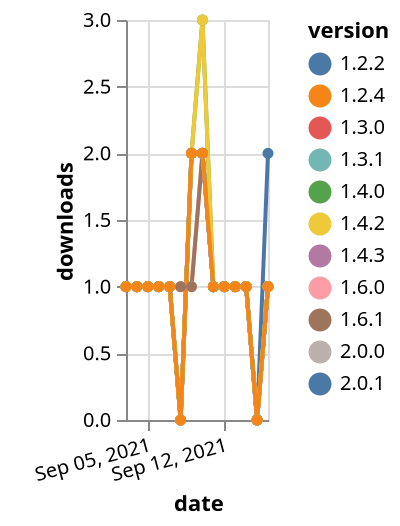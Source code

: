 {"$schema": "https://vega.github.io/schema/vega-lite/v5.json", "description": "A simple bar chart with embedded data.", "data": {"values": [{"date": "2021-09-03", "total": 161, "delta": 1, "version": "1.6.0"}, {"date": "2021-09-04", "total": 162, "delta": 1, "version": "1.6.0"}, {"date": "2021-09-05", "total": 163, "delta": 1, "version": "1.6.0"}, {"date": "2021-09-06", "total": 164, "delta": 1, "version": "1.6.0"}, {"date": "2021-09-07", "total": 165, "delta": 1, "version": "1.6.0"}, {"date": "2021-09-08", "total": 166, "delta": 1, "version": "1.6.0"}, {"date": "2021-09-09", "total": 167, "delta": 1, "version": "1.6.0"}, {"date": "2021-09-10", "total": 169, "delta": 2, "version": "1.6.0"}, {"date": "2021-09-11", "total": 170, "delta": 1, "version": "1.6.0"}, {"date": "2021-09-12", "total": 171, "delta": 1, "version": "1.6.0"}, {"date": "2021-09-13", "total": 172, "delta": 1, "version": "1.6.0"}, {"date": "2021-09-14", "total": 173, "delta": 1, "version": "1.6.0"}, {"date": "2021-09-15", "total": 173, "delta": 0, "version": "1.6.0"}, {"date": "2021-09-16", "total": 174, "delta": 1, "version": "1.6.0"}, {"date": "2021-09-03", "total": 199, "delta": 1, "version": "1.6.1"}, {"date": "2021-09-04", "total": 200, "delta": 1, "version": "1.6.1"}, {"date": "2021-09-05", "total": 201, "delta": 1, "version": "1.6.1"}, {"date": "2021-09-06", "total": 202, "delta": 1, "version": "1.6.1"}, {"date": "2021-09-07", "total": 203, "delta": 1, "version": "1.6.1"}, {"date": "2021-09-08", "total": 204, "delta": 1, "version": "1.6.1"}, {"date": "2021-09-09", "total": 205, "delta": 1, "version": "1.6.1"}, {"date": "2021-09-10", "total": 207, "delta": 2, "version": "1.6.1"}, {"date": "2021-09-11", "total": 208, "delta": 1, "version": "1.6.1"}, {"date": "2021-09-12", "total": 209, "delta": 1, "version": "1.6.1"}, {"date": "2021-09-13", "total": 210, "delta": 1, "version": "1.6.1"}, {"date": "2021-09-14", "total": 211, "delta": 1, "version": "1.6.1"}, {"date": "2021-09-15", "total": 211, "delta": 0, "version": "1.6.1"}, {"date": "2021-09-16", "total": 212, "delta": 1, "version": "1.6.1"}, {"date": "2021-09-03", "total": 177, "delta": 1, "version": "1.3.0"}, {"date": "2021-09-04", "total": 178, "delta": 1, "version": "1.3.0"}, {"date": "2021-09-05", "total": 179, "delta": 1, "version": "1.3.0"}, {"date": "2021-09-06", "total": 180, "delta": 1, "version": "1.3.0"}, {"date": "2021-09-07", "total": 181, "delta": 1, "version": "1.3.0"}, {"date": "2021-09-08", "total": 181, "delta": 0, "version": "1.3.0"}, {"date": "2021-09-09", "total": 183, "delta": 2, "version": "1.3.0"}, {"date": "2021-09-10", "total": 185, "delta": 2, "version": "1.3.0"}, {"date": "2021-09-11", "total": 186, "delta": 1, "version": "1.3.0"}, {"date": "2021-09-12", "total": 187, "delta": 1, "version": "1.3.0"}, {"date": "2021-09-13", "total": 188, "delta": 1, "version": "1.3.0"}, {"date": "2021-09-14", "total": 189, "delta": 1, "version": "1.3.0"}, {"date": "2021-09-15", "total": 189, "delta": 0, "version": "1.3.0"}, {"date": "2021-09-16", "total": 190, "delta": 1, "version": "1.3.0"}, {"date": "2021-09-03", "total": 325, "delta": 1, "version": "1.2.2"}, {"date": "2021-09-04", "total": 326, "delta": 1, "version": "1.2.2"}, {"date": "2021-09-05", "total": 327, "delta": 1, "version": "1.2.2"}, {"date": "2021-09-06", "total": 328, "delta": 1, "version": "1.2.2"}, {"date": "2021-09-07", "total": 329, "delta": 1, "version": "1.2.2"}, {"date": "2021-09-08", "total": 329, "delta": 0, "version": "1.2.2"}, {"date": "2021-09-09", "total": 331, "delta": 2, "version": "1.2.2"}, {"date": "2021-09-10", "total": 333, "delta": 2, "version": "1.2.2"}, {"date": "2021-09-11", "total": 334, "delta": 1, "version": "1.2.2"}, {"date": "2021-09-12", "total": 335, "delta": 1, "version": "1.2.2"}, {"date": "2021-09-13", "total": 336, "delta": 1, "version": "1.2.2"}, {"date": "2021-09-14", "total": 337, "delta": 1, "version": "1.2.2"}, {"date": "2021-09-15", "total": 337, "delta": 0, "version": "1.2.2"}, {"date": "2021-09-16", "total": 338, "delta": 1, "version": "1.2.2"}, {"date": "2021-09-03", "total": 162, "delta": 1, "version": "2.0.1"}, {"date": "2021-09-04", "total": 163, "delta": 1, "version": "2.0.1"}, {"date": "2021-09-05", "total": 164, "delta": 1, "version": "2.0.1"}, {"date": "2021-09-06", "total": 165, "delta": 1, "version": "2.0.1"}, {"date": "2021-09-07", "total": 166, "delta": 1, "version": "2.0.1"}, {"date": "2021-09-08", "total": 166, "delta": 0, "version": "2.0.1"}, {"date": "2021-09-09", "total": 168, "delta": 2, "version": "2.0.1"}, {"date": "2021-09-10", "total": 170, "delta": 2, "version": "2.0.1"}, {"date": "2021-09-11", "total": 171, "delta": 1, "version": "2.0.1"}, {"date": "2021-09-12", "total": 172, "delta": 1, "version": "2.0.1"}, {"date": "2021-09-13", "total": 173, "delta": 1, "version": "2.0.1"}, {"date": "2021-09-14", "total": 174, "delta": 1, "version": "2.0.1"}, {"date": "2021-09-15", "total": 174, "delta": 0, "version": "2.0.1"}, {"date": "2021-09-16", "total": 176, "delta": 2, "version": "2.0.1"}, {"date": "2021-09-03", "total": 688, "delta": 1, "version": "1.4.3"}, {"date": "2021-09-04", "total": 689, "delta": 1, "version": "1.4.3"}, {"date": "2021-09-05", "total": 690, "delta": 1, "version": "1.4.3"}, {"date": "2021-09-06", "total": 691, "delta": 1, "version": "1.4.3"}, {"date": "2021-09-07", "total": 692, "delta": 1, "version": "1.4.3"}, {"date": "2021-09-08", "total": 692, "delta": 0, "version": "1.4.3"}, {"date": "2021-09-09", "total": 694, "delta": 2, "version": "1.4.3"}, {"date": "2021-09-10", "total": 696, "delta": 2, "version": "1.4.3"}, {"date": "2021-09-11", "total": 697, "delta": 1, "version": "1.4.3"}, {"date": "2021-09-12", "total": 698, "delta": 1, "version": "1.4.3"}, {"date": "2021-09-13", "total": 699, "delta": 1, "version": "1.4.3"}, {"date": "2021-09-14", "total": 700, "delta": 1, "version": "1.4.3"}, {"date": "2021-09-15", "total": 700, "delta": 0, "version": "1.4.3"}, {"date": "2021-09-16", "total": 701, "delta": 1, "version": "1.4.3"}, {"date": "2021-09-03", "total": 181, "delta": 1, "version": "1.3.1"}, {"date": "2021-09-04", "total": 182, "delta": 1, "version": "1.3.1"}, {"date": "2021-09-05", "total": 183, "delta": 1, "version": "1.3.1"}, {"date": "2021-09-06", "total": 184, "delta": 1, "version": "1.3.1"}, {"date": "2021-09-07", "total": 185, "delta": 1, "version": "1.3.1"}, {"date": "2021-09-08", "total": 185, "delta": 0, "version": "1.3.1"}, {"date": "2021-09-09", "total": 187, "delta": 2, "version": "1.3.1"}, {"date": "2021-09-10", "total": 189, "delta": 2, "version": "1.3.1"}, {"date": "2021-09-11", "total": 190, "delta": 1, "version": "1.3.1"}, {"date": "2021-09-12", "total": 191, "delta": 1, "version": "1.3.1"}, {"date": "2021-09-13", "total": 192, "delta": 1, "version": "1.3.1"}, {"date": "2021-09-14", "total": 193, "delta": 1, "version": "1.3.1"}, {"date": "2021-09-15", "total": 193, "delta": 0, "version": "1.3.1"}, {"date": "2021-09-16", "total": 194, "delta": 1, "version": "1.3.1"}, {"date": "2021-09-03", "total": 143, "delta": 1, "version": "2.0.0"}, {"date": "2021-09-04", "total": 144, "delta": 1, "version": "2.0.0"}, {"date": "2021-09-05", "total": 145, "delta": 1, "version": "2.0.0"}, {"date": "2021-09-06", "total": 146, "delta": 1, "version": "2.0.0"}, {"date": "2021-09-07", "total": 147, "delta": 1, "version": "2.0.0"}, {"date": "2021-09-08", "total": 147, "delta": 0, "version": "2.0.0"}, {"date": "2021-09-09", "total": 149, "delta": 2, "version": "2.0.0"}, {"date": "2021-09-10", "total": 151, "delta": 2, "version": "2.0.0"}, {"date": "2021-09-11", "total": 152, "delta": 1, "version": "2.0.0"}, {"date": "2021-09-12", "total": 153, "delta": 1, "version": "2.0.0"}, {"date": "2021-09-13", "total": 154, "delta": 1, "version": "2.0.0"}, {"date": "2021-09-14", "total": 155, "delta": 1, "version": "2.0.0"}, {"date": "2021-09-15", "total": 155, "delta": 0, "version": "2.0.0"}, {"date": "2021-09-16", "total": 156, "delta": 1, "version": "2.0.0"}, {"date": "2021-09-03", "total": 255, "delta": 1, "version": "1.4.0"}, {"date": "2021-09-04", "total": 256, "delta": 1, "version": "1.4.0"}, {"date": "2021-09-05", "total": 257, "delta": 1, "version": "1.4.0"}, {"date": "2021-09-06", "total": 258, "delta": 1, "version": "1.4.0"}, {"date": "2021-09-07", "total": 259, "delta": 1, "version": "1.4.0"}, {"date": "2021-09-08", "total": 259, "delta": 0, "version": "1.4.0"}, {"date": "2021-09-09", "total": 261, "delta": 2, "version": "1.4.0"}, {"date": "2021-09-10", "total": 264, "delta": 3, "version": "1.4.0"}, {"date": "2021-09-11", "total": 265, "delta": 1, "version": "1.4.0"}, {"date": "2021-09-12", "total": 266, "delta": 1, "version": "1.4.0"}, {"date": "2021-09-13", "total": 267, "delta": 1, "version": "1.4.0"}, {"date": "2021-09-14", "total": 268, "delta": 1, "version": "1.4.0"}, {"date": "2021-09-15", "total": 268, "delta": 0, "version": "1.4.0"}, {"date": "2021-09-16", "total": 269, "delta": 1, "version": "1.4.0"}, {"date": "2021-09-03", "total": 239, "delta": 1, "version": "1.4.2"}, {"date": "2021-09-04", "total": 240, "delta": 1, "version": "1.4.2"}, {"date": "2021-09-05", "total": 241, "delta": 1, "version": "1.4.2"}, {"date": "2021-09-06", "total": 242, "delta": 1, "version": "1.4.2"}, {"date": "2021-09-07", "total": 243, "delta": 1, "version": "1.4.2"}, {"date": "2021-09-08", "total": 243, "delta": 0, "version": "1.4.2"}, {"date": "2021-09-09", "total": 245, "delta": 2, "version": "1.4.2"}, {"date": "2021-09-10", "total": 248, "delta": 3, "version": "1.4.2"}, {"date": "2021-09-11", "total": 249, "delta": 1, "version": "1.4.2"}, {"date": "2021-09-12", "total": 250, "delta": 1, "version": "1.4.2"}, {"date": "2021-09-13", "total": 251, "delta": 1, "version": "1.4.2"}, {"date": "2021-09-14", "total": 252, "delta": 1, "version": "1.4.2"}, {"date": "2021-09-15", "total": 252, "delta": 0, "version": "1.4.2"}, {"date": "2021-09-16", "total": 253, "delta": 1, "version": "1.4.2"}, {"date": "2021-09-03", "total": 250, "delta": 1, "version": "1.2.4"}, {"date": "2021-09-04", "total": 251, "delta": 1, "version": "1.2.4"}, {"date": "2021-09-05", "total": 252, "delta": 1, "version": "1.2.4"}, {"date": "2021-09-06", "total": 253, "delta": 1, "version": "1.2.4"}, {"date": "2021-09-07", "total": 254, "delta": 1, "version": "1.2.4"}, {"date": "2021-09-08", "total": 254, "delta": 0, "version": "1.2.4"}, {"date": "2021-09-09", "total": 256, "delta": 2, "version": "1.2.4"}, {"date": "2021-09-10", "total": 258, "delta": 2, "version": "1.2.4"}, {"date": "2021-09-11", "total": 259, "delta": 1, "version": "1.2.4"}, {"date": "2021-09-12", "total": 260, "delta": 1, "version": "1.2.4"}, {"date": "2021-09-13", "total": 261, "delta": 1, "version": "1.2.4"}, {"date": "2021-09-14", "total": 262, "delta": 1, "version": "1.2.4"}, {"date": "2021-09-15", "total": 262, "delta": 0, "version": "1.2.4"}, {"date": "2021-09-16", "total": 263, "delta": 1, "version": "1.2.4"}]}, "width": "container", "mark": {"type": "line", "point": {"filled": true}}, "encoding": {"x": {"field": "date", "type": "temporal", "timeUnit": "yearmonthdate", "title": "date", "axis": {"labelAngle": -15}}, "y": {"field": "delta", "type": "quantitative", "title": "downloads"}, "color": {"field": "version", "type": "nominal"}, "tooltip": {"field": "delta"}}}